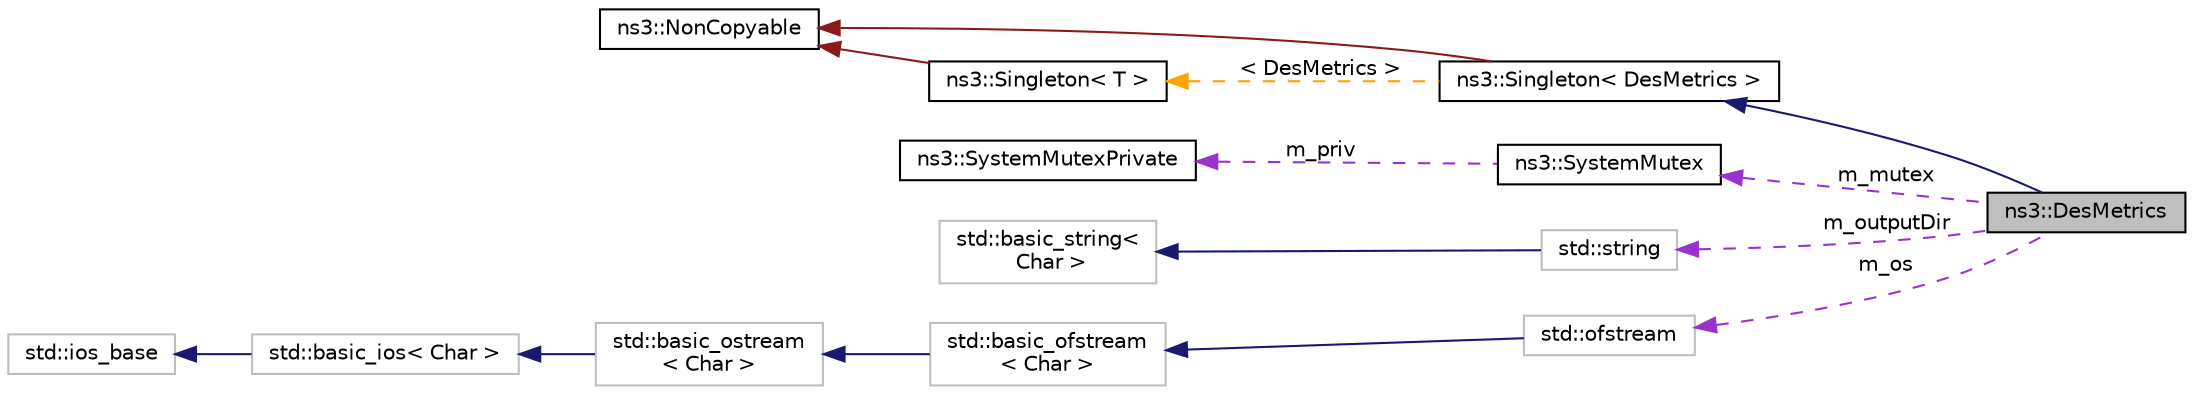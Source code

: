 digraph "ns3::DesMetrics"
{
 // LATEX_PDF_SIZE
  edge [fontname="Helvetica",fontsize="10",labelfontname="Helvetica",labelfontsize="10"];
  node [fontname="Helvetica",fontsize="10",shape=record];
  rankdir="LR";
  Node1 [label="ns3::DesMetrics",height=0.2,width=0.4,color="black", fillcolor="grey75", style="filled", fontcolor="black",tooltip="Event trace data collector for the DES Metrics project."];
  Node2 -> Node1 [dir="back",color="midnightblue",fontsize="10",style="solid",fontname="Helvetica"];
  Node2 [label="ns3::Singleton\< DesMetrics \>",height=0.2,width=0.4,color="black", fillcolor="white", style="filled",URL="$classns3_1_1_singleton.html",tooltip=" "];
  Node3 -> Node2 [dir="back",color="firebrick4",fontsize="10",style="solid",fontname="Helvetica"];
  Node3 [label="ns3::NonCopyable",height=0.2,width=0.4,color="black", fillcolor="white", style="filled",URL="$classns3_1_1_non_copyable.html",tooltip="A base class for (non-Singleton) objects which shouldn't be copied."];
  Node4 -> Node2 [dir="back",color="orange",fontsize="10",style="dashed",label=" \< DesMetrics \>" ,fontname="Helvetica"];
  Node4 [label="ns3::Singleton\< T \>",height=0.2,width=0.4,color="black", fillcolor="white", style="filled",URL="$classns3_1_1_singleton.html",tooltip="A template singleton."];
  Node3 -> Node4 [dir="back",color="firebrick4",fontsize="10",style="solid",fontname="Helvetica"];
  Node5 -> Node1 [dir="back",color="darkorchid3",fontsize="10",style="dashed",label=" m_mutex" ,fontname="Helvetica"];
  Node5 [label="ns3::SystemMutex",height=0.2,width=0.4,color="black", fillcolor="white", style="filled",URL="$classns3_1_1_system_mutex.html",tooltip="A class which provides a relatively platform-independent Mutual Exclusion thread synchronization prim..."];
  Node6 -> Node5 [dir="back",color="darkorchid3",fontsize="10",style="dashed",label=" m_priv" ,fontname="Helvetica"];
  Node6 [label="ns3::SystemMutexPrivate",height=0.2,width=0.4,color="black", fillcolor="white", style="filled",URL="$classns3_1_1_system_mutex_private.html",tooltip="System-dependent implementation of SystemMutex."];
  Node7 -> Node1 [dir="back",color="darkorchid3",fontsize="10",style="dashed",label=" m_outputDir" ,fontname="Helvetica"];
  Node7 [label="std::string",height=0.2,width=0.4,color="grey75", fillcolor="white", style="filled",tooltip=" "];
  Node8 -> Node7 [dir="back",color="midnightblue",fontsize="10",style="solid",fontname="Helvetica"];
  Node8 [label="std::basic_string\<\l Char \>",height=0.2,width=0.4,color="grey75", fillcolor="white", style="filled",tooltip=" "];
  Node9 -> Node1 [dir="back",color="darkorchid3",fontsize="10",style="dashed",label=" m_os" ,fontname="Helvetica"];
  Node9 [label="std::ofstream",height=0.2,width=0.4,color="grey75", fillcolor="white", style="filled",tooltip=" "];
  Node10 -> Node9 [dir="back",color="midnightblue",fontsize="10",style="solid",fontname="Helvetica"];
  Node10 [label="std::basic_ofstream\l\< Char \>",height=0.2,width=0.4,color="grey75", fillcolor="white", style="filled",tooltip=" "];
  Node11 -> Node10 [dir="back",color="midnightblue",fontsize="10",style="solid",fontname="Helvetica"];
  Node11 [label="std::basic_ostream\l\< Char \>",height=0.2,width=0.4,color="grey75", fillcolor="white", style="filled",tooltip=" "];
  Node12 -> Node11 [dir="back",color="midnightblue",fontsize="10",style="solid",fontname="Helvetica"];
  Node12 [label="std::basic_ios\< Char \>",height=0.2,width=0.4,color="grey75", fillcolor="white", style="filled",tooltip=" "];
  Node13 -> Node12 [dir="back",color="midnightblue",fontsize="10",style="solid",fontname="Helvetica"];
  Node13 [label="std::ios_base",height=0.2,width=0.4,color="grey75", fillcolor="white", style="filled",tooltip=" "];
}
